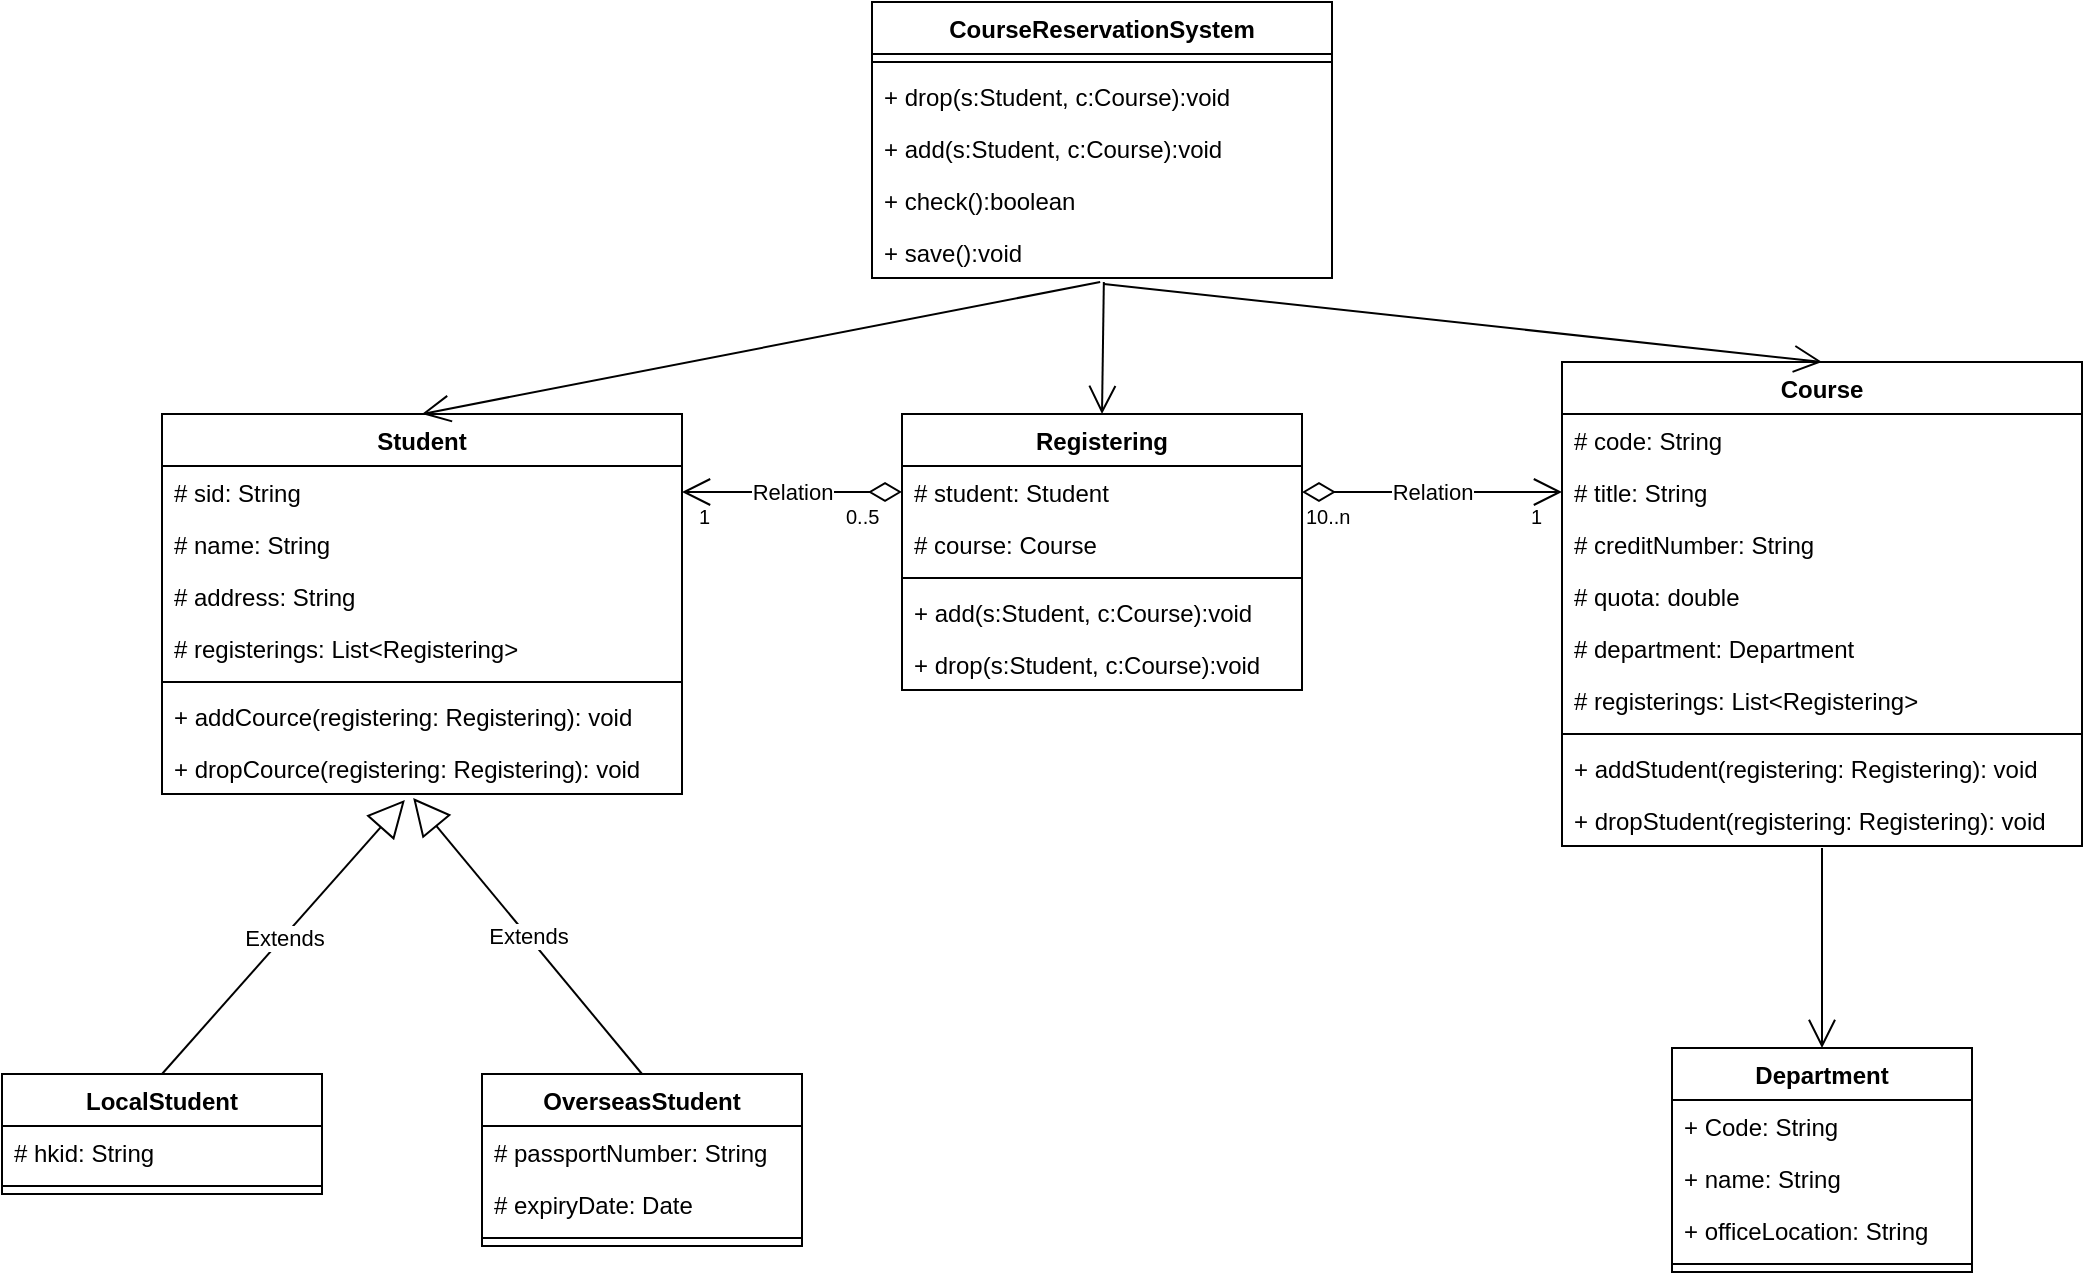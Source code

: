 <mxfile version="12.4.2" type="device" pages="1"><diagram id="a9Twob3nh44SQqS4Ewyl" name="Page-1"><mxGraphModel dx="2249" dy="713" grid="1" gridSize="10" guides="1" tooltips="1" connect="1" arrows="1" fold="1" page="1" pageScale="1" pageWidth="827" pageHeight="1169" math="0" shadow="0"><root><mxCell id="0"/><mxCell id="1" parent="0"/><mxCell id="vNUPy47TxcecqYyo09zt-5" value="Course" style="swimlane;fontStyle=1;align=center;verticalAlign=top;childLayout=stackLayout;horizontal=1;startSize=26;horizontalStack=0;resizeParent=1;resizeParentMax=0;resizeLast=0;collapsible=1;marginBottom=0;" vertex="1" parent="1"><mxGeometry x="230" y="380" width="260" height="242" as="geometry"/></mxCell><mxCell id="vNUPy47TxcecqYyo09zt-6" value="# code: String" style="text;strokeColor=none;fillColor=none;align=left;verticalAlign=top;spacingLeft=4;spacingRight=4;overflow=hidden;rotatable=0;points=[[0,0.5],[1,0.5]];portConstraint=eastwest;" vertex="1" parent="vNUPy47TxcecqYyo09zt-5"><mxGeometry y="26" width="260" height="26" as="geometry"/></mxCell><mxCell id="vNUPy47TxcecqYyo09zt-37" value="# title: String" style="text;strokeColor=none;fillColor=none;align=left;verticalAlign=top;spacingLeft=4;spacingRight=4;overflow=hidden;rotatable=0;points=[[0,0.5],[1,0.5]];portConstraint=eastwest;" vertex="1" parent="vNUPy47TxcecqYyo09zt-5"><mxGeometry y="52" width="260" height="26" as="geometry"/></mxCell><mxCell id="vNUPy47TxcecqYyo09zt-39" value="# creditNumber: String" style="text;strokeColor=none;fillColor=none;align=left;verticalAlign=top;spacingLeft=4;spacingRight=4;overflow=hidden;rotatable=0;points=[[0,0.5],[1,0.5]];portConstraint=eastwest;" vertex="1" parent="vNUPy47TxcecqYyo09zt-5"><mxGeometry y="78" width="260" height="26" as="geometry"/></mxCell><mxCell id="vNUPy47TxcecqYyo09zt-38" value="# quota: double" style="text;strokeColor=none;fillColor=none;align=left;verticalAlign=top;spacingLeft=4;spacingRight=4;overflow=hidden;rotatable=0;points=[[0,0.5],[1,0.5]];portConstraint=eastwest;" vertex="1" parent="vNUPy47TxcecqYyo09zt-5"><mxGeometry y="104" width="260" height="26" as="geometry"/></mxCell><mxCell id="vNUPy47TxcecqYyo09zt-43" value="# department: Department" style="text;strokeColor=none;fillColor=none;align=left;verticalAlign=top;spacingLeft=4;spacingRight=4;overflow=hidden;rotatable=0;points=[[0,0.5],[1,0.5]];portConstraint=eastwest;" vertex="1" parent="vNUPy47TxcecqYyo09zt-5"><mxGeometry y="130" width="260" height="26" as="geometry"/></mxCell><mxCell id="vNUPy47TxcecqYyo09zt-54" value="# registerings: List&lt;Registering&gt;" style="text;strokeColor=none;fillColor=none;align=left;verticalAlign=top;spacingLeft=4;spacingRight=4;overflow=hidden;rotatable=0;points=[[0,0.5],[1,0.5]];portConstraint=eastwest;" vertex="1" parent="vNUPy47TxcecqYyo09zt-5"><mxGeometry y="156" width="260" height="26" as="geometry"/></mxCell><mxCell id="vNUPy47TxcecqYyo09zt-7" value="" style="line;strokeWidth=1;fillColor=none;align=left;verticalAlign=middle;spacingTop=-1;spacingLeft=3;spacingRight=3;rotatable=0;labelPosition=right;points=[];portConstraint=eastwest;" vertex="1" parent="vNUPy47TxcecqYyo09zt-5"><mxGeometry y="182" width="260" height="8" as="geometry"/></mxCell><mxCell id="vNUPy47TxcecqYyo09zt-8" value="+ addStudent(registering: Registering): void" style="text;strokeColor=none;fillColor=none;align=left;verticalAlign=top;spacingLeft=4;spacingRight=4;overflow=hidden;rotatable=0;points=[[0,0.5],[1,0.5]];portConstraint=eastwest;" vertex="1" parent="vNUPy47TxcecqYyo09zt-5"><mxGeometry y="190" width="260" height="26" as="geometry"/></mxCell><mxCell id="vNUPy47TxcecqYyo09zt-53" value="+ dropStudent(registering: Registering): void" style="text;strokeColor=none;fillColor=none;align=left;verticalAlign=top;spacingLeft=4;spacingRight=4;overflow=hidden;rotatable=0;points=[[0,0.5],[1,0.5]];portConstraint=eastwest;" vertex="1" parent="vNUPy47TxcecqYyo09zt-5"><mxGeometry y="216" width="260" height="26" as="geometry"/></mxCell><mxCell id="vNUPy47TxcecqYyo09zt-9" value="LocalStudent" style="swimlane;fontStyle=1;align=center;verticalAlign=top;childLayout=stackLayout;horizontal=1;startSize=26;horizontalStack=0;resizeParent=1;resizeParentMax=0;resizeLast=0;collapsible=1;marginBottom=0;" vertex="1" parent="1"><mxGeometry x="-550" y="736" width="160" height="60" as="geometry"/></mxCell><mxCell id="vNUPy47TxcecqYyo09zt-10" value="# hkid: String" style="text;strokeColor=none;fillColor=none;align=left;verticalAlign=top;spacingLeft=4;spacingRight=4;overflow=hidden;rotatable=0;points=[[0,0.5],[1,0.5]];portConstraint=eastwest;" vertex="1" parent="vNUPy47TxcecqYyo09zt-9"><mxGeometry y="26" width="160" height="26" as="geometry"/></mxCell><mxCell id="vNUPy47TxcecqYyo09zt-11" value="" style="line;strokeWidth=1;fillColor=none;align=left;verticalAlign=middle;spacingTop=-1;spacingLeft=3;spacingRight=3;rotatable=0;labelPosition=right;points=[];portConstraint=eastwest;" vertex="1" parent="vNUPy47TxcecqYyo09zt-9"><mxGeometry y="52" width="160" height="8" as="geometry"/></mxCell><mxCell id="vNUPy47TxcecqYyo09zt-13" value="OverseasStudent" style="swimlane;fontStyle=1;align=center;verticalAlign=top;childLayout=stackLayout;horizontal=1;startSize=26;horizontalStack=0;resizeParent=1;resizeParentMax=0;resizeLast=0;collapsible=1;marginBottom=0;" vertex="1" parent="1"><mxGeometry x="-310" y="736" width="160" height="86" as="geometry"/></mxCell><mxCell id="vNUPy47TxcecqYyo09zt-35" value="# passportNumber: String" style="text;strokeColor=none;fillColor=none;align=left;verticalAlign=top;spacingLeft=4;spacingRight=4;overflow=hidden;rotatable=0;points=[[0,0.5],[1,0.5]];portConstraint=eastwest;" vertex="1" parent="vNUPy47TxcecqYyo09zt-13"><mxGeometry y="26" width="160" height="26" as="geometry"/></mxCell><mxCell id="vNUPy47TxcecqYyo09zt-14" value="# expiryDate: Date" style="text;strokeColor=none;fillColor=none;align=left;verticalAlign=top;spacingLeft=4;spacingRight=4;overflow=hidden;rotatable=0;points=[[0,0.5],[1,0.5]];portConstraint=eastwest;" vertex="1" parent="vNUPy47TxcecqYyo09zt-13"><mxGeometry y="52" width="160" height="26" as="geometry"/></mxCell><mxCell id="vNUPy47TxcecqYyo09zt-15" value="" style="line;strokeWidth=1;fillColor=none;align=left;verticalAlign=middle;spacingTop=-1;spacingLeft=3;spacingRight=3;rotatable=0;labelPosition=right;points=[];portConstraint=eastwest;" vertex="1" parent="vNUPy47TxcecqYyo09zt-13"><mxGeometry y="78" width="160" height="8" as="geometry"/></mxCell><mxCell id="vNUPy47TxcecqYyo09zt-17" value="Department" style="swimlane;fontStyle=1;align=center;verticalAlign=top;childLayout=stackLayout;horizontal=1;startSize=26;horizontalStack=0;resizeParent=1;resizeParentMax=0;resizeLast=0;collapsible=1;marginBottom=0;" vertex="1" parent="1"><mxGeometry x="285" y="723" width="150" height="112" as="geometry"/></mxCell><mxCell id="vNUPy47TxcecqYyo09zt-18" value="+ Code: String" style="text;strokeColor=none;fillColor=none;align=left;verticalAlign=top;spacingLeft=4;spacingRight=4;overflow=hidden;rotatable=0;points=[[0,0.5],[1,0.5]];portConstraint=eastwest;" vertex="1" parent="vNUPy47TxcecqYyo09zt-17"><mxGeometry y="26" width="150" height="26" as="geometry"/></mxCell><mxCell id="vNUPy47TxcecqYyo09zt-41" value="+ name: String" style="text;strokeColor=none;fillColor=none;align=left;verticalAlign=top;spacingLeft=4;spacingRight=4;overflow=hidden;rotatable=0;points=[[0,0.5],[1,0.5]];portConstraint=eastwest;" vertex="1" parent="vNUPy47TxcecqYyo09zt-17"><mxGeometry y="52" width="150" height="26" as="geometry"/></mxCell><mxCell id="vNUPy47TxcecqYyo09zt-40" value="+ officeLocation: String" style="text;strokeColor=none;fillColor=none;align=left;verticalAlign=top;spacingLeft=4;spacingRight=4;overflow=hidden;rotatable=0;points=[[0,0.5],[1,0.5]];portConstraint=eastwest;" vertex="1" parent="vNUPy47TxcecqYyo09zt-17"><mxGeometry y="78" width="150" height="26" as="geometry"/></mxCell><mxCell id="vNUPy47TxcecqYyo09zt-19" value="" style="line;strokeWidth=1;fillColor=none;align=left;verticalAlign=middle;spacingTop=-1;spacingLeft=3;spacingRight=3;rotatable=0;labelPosition=right;points=[];portConstraint=eastwest;" vertex="1" parent="vNUPy47TxcecqYyo09zt-17"><mxGeometry y="104" width="150" height="8" as="geometry"/></mxCell><mxCell id="vNUPy47TxcecqYyo09zt-29" value="Extends" style="endArrow=block;endSize=16;endFill=0;html=1;entryX=0.467;entryY=1.115;entryDx=0;entryDy=0;entryPerimeter=0;exitX=0.5;exitY=0;exitDx=0;exitDy=0;" edge="1" parent="1" source="vNUPy47TxcecqYyo09zt-9" target="vNUPy47TxcecqYyo09zt-42"><mxGeometry width="160" relative="1" as="geometry"><mxPoint x="-400" y="526" as="sourcePoint"/><mxPoint x="-240" y="526" as="targetPoint"/></mxGeometry></mxCell><mxCell id="vNUPy47TxcecqYyo09zt-1" value="Student" style="swimlane;fontStyle=1;align=center;verticalAlign=top;childLayout=stackLayout;horizontal=1;startSize=26;horizontalStack=0;resizeParent=1;resizeParentMax=0;resizeLast=0;collapsible=1;marginBottom=0;" vertex="1" parent="1"><mxGeometry x="-470" y="406" width="260" height="190" as="geometry"/></mxCell><mxCell id="vNUPy47TxcecqYyo09zt-2" value="# sid: String" style="text;strokeColor=none;fillColor=none;align=left;verticalAlign=top;spacingLeft=4;spacingRight=4;overflow=hidden;rotatable=0;points=[[0,0.5],[1,0.5]];portConstraint=eastwest;" vertex="1" parent="vNUPy47TxcecqYyo09zt-1"><mxGeometry y="26" width="260" height="26" as="geometry"/></mxCell><mxCell id="vNUPy47TxcecqYyo09zt-31" value="# name: String" style="text;strokeColor=none;fillColor=none;align=left;verticalAlign=top;spacingLeft=4;spacingRight=4;overflow=hidden;rotatable=0;points=[[0,0.5],[1,0.5]];portConstraint=eastwest;" vertex="1" parent="vNUPy47TxcecqYyo09zt-1"><mxGeometry y="52" width="260" height="26" as="geometry"/></mxCell><mxCell id="vNUPy47TxcecqYyo09zt-33" value="# address: String" style="text;strokeColor=none;fillColor=none;align=left;verticalAlign=top;spacingLeft=4;spacingRight=4;overflow=hidden;rotatable=0;points=[[0,0.5],[1,0.5]];portConstraint=eastwest;" vertex="1" parent="vNUPy47TxcecqYyo09zt-1"><mxGeometry y="78" width="260" height="26" as="geometry"/></mxCell><mxCell id="vNUPy47TxcecqYyo09zt-36" value="# registerings: List&lt;Registering&gt;" style="text;strokeColor=none;fillColor=none;align=left;verticalAlign=top;spacingLeft=4;spacingRight=4;overflow=hidden;rotatable=0;points=[[0,0.5],[1,0.5]];portConstraint=eastwest;" vertex="1" parent="vNUPy47TxcecqYyo09zt-1"><mxGeometry y="104" width="260" height="26" as="geometry"/></mxCell><mxCell id="vNUPy47TxcecqYyo09zt-3" value="" style="line;strokeWidth=1;fillColor=none;align=left;verticalAlign=middle;spacingTop=-1;spacingLeft=3;spacingRight=3;rotatable=0;labelPosition=right;points=[];portConstraint=eastwest;" vertex="1" parent="vNUPy47TxcecqYyo09zt-1"><mxGeometry y="130" width="260" height="8" as="geometry"/></mxCell><mxCell id="vNUPy47TxcecqYyo09zt-4" value="+ addCource(registering: Registering): void" style="text;strokeColor=none;fillColor=none;align=left;verticalAlign=top;spacingLeft=4;spacingRight=4;overflow=hidden;rotatable=0;points=[[0,0.5],[1,0.5]];portConstraint=eastwest;" vertex="1" parent="vNUPy47TxcecqYyo09zt-1"><mxGeometry y="138" width="260" height="26" as="geometry"/></mxCell><mxCell id="vNUPy47TxcecqYyo09zt-42" value="+ dropCource(registering: Registering): void" style="text;strokeColor=none;fillColor=none;align=left;verticalAlign=top;spacingLeft=4;spacingRight=4;overflow=hidden;rotatable=0;points=[[0,0.5],[1,0.5]];portConstraint=eastwest;" vertex="1" parent="vNUPy47TxcecqYyo09zt-1"><mxGeometry y="164" width="260" height="26" as="geometry"/></mxCell><mxCell id="vNUPy47TxcecqYyo09zt-30" value="Extends" style="endArrow=block;endSize=16;endFill=0;html=1;entryX=0.483;entryY=1.077;entryDx=0;entryDy=0;entryPerimeter=0;exitX=0.5;exitY=0;exitDx=0;exitDy=0;" edge="1" parent="1" source="vNUPy47TxcecqYyo09zt-13" target="vNUPy47TxcecqYyo09zt-42"><mxGeometry width="160" relative="1" as="geometry"><mxPoint x="-360" y="616" as="sourcePoint"/><mxPoint x="-241.92" y="502.988" as="targetPoint"/></mxGeometry></mxCell><mxCell id="vNUPy47TxcecqYyo09zt-44" value="Registering" style="swimlane;fontStyle=1;align=center;verticalAlign=top;childLayout=stackLayout;horizontal=1;startSize=26;horizontalStack=0;resizeParent=1;resizeParentMax=0;resizeLast=0;collapsible=1;marginBottom=0;" vertex="1" parent="1"><mxGeometry x="-100" y="406" width="200" height="138" as="geometry"/></mxCell><mxCell id="vNUPy47TxcecqYyo09zt-45" value="# student: Student" style="text;strokeColor=none;fillColor=none;align=left;verticalAlign=top;spacingLeft=4;spacingRight=4;overflow=hidden;rotatable=0;points=[[0,0.5],[1,0.5]];portConstraint=eastwest;" vertex="1" parent="vNUPy47TxcecqYyo09zt-44"><mxGeometry y="26" width="200" height="26" as="geometry"/></mxCell><mxCell id="vNUPy47TxcecqYyo09zt-46" value="# course: Course" style="text;strokeColor=none;fillColor=none;align=left;verticalAlign=top;spacingLeft=4;spacingRight=4;overflow=hidden;rotatable=0;points=[[0,0.5],[1,0.5]];portConstraint=eastwest;" vertex="1" parent="vNUPy47TxcecqYyo09zt-44"><mxGeometry y="52" width="200" height="26" as="geometry"/></mxCell><mxCell id="vNUPy47TxcecqYyo09zt-50" value="" style="line;strokeWidth=1;fillColor=none;align=left;verticalAlign=middle;spacingTop=-1;spacingLeft=3;spacingRight=3;rotatable=0;labelPosition=right;points=[];portConstraint=eastwest;" vertex="1" parent="vNUPy47TxcecqYyo09zt-44"><mxGeometry y="78" width="200" height="8" as="geometry"/></mxCell><mxCell id="vNUPy47TxcecqYyo09zt-64" value="+ add(s:Student, c:Course):void" style="text;strokeColor=none;fillColor=none;align=left;verticalAlign=top;spacingLeft=4;spacingRight=4;overflow=hidden;rotatable=0;points=[[0,0.5],[1,0.5]];portConstraint=eastwest;" vertex="1" parent="vNUPy47TxcecqYyo09zt-44"><mxGeometry y="86" width="200" height="26" as="geometry"/></mxCell><mxCell id="vNUPy47TxcecqYyo09zt-65" value="+ drop(s:Student, c:Course):void" style="text;strokeColor=none;fillColor=none;align=left;verticalAlign=top;spacingLeft=4;spacingRight=4;overflow=hidden;rotatable=0;points=[[0,0.5],[1,0.5]];portConstraint=eastwest;" vertex="1" parent="vNUPy47TxcecqYyo09zt-44"><mxGeometry y="112" width="200" height="26" as="geometry"/></mxCell><mxCell id="vNUPy47TxcecqYyo09zt-58" value="Relation" style="endArrow=open;html=1;endSize=12;startArrow=diamondThin;startSize=14;startFill=0;edgeStyle=orthogonalEdgeStyle;entryX=1;entryY=0.5;entryDx=0;entryDy=0;exitX=0;exitY=0.5;exitDx=0;exitDy=0;" edge="1" parent="1" source="vNUPy47TxcecqYyo09zt-45" target="vNUPy47TxcecqYyo09zt-2"><mxGeometry relative="1" as="geometry"><mxPoint x="-190" y="556" as="sourcePoint"/><mxPoint x="-30" y="556" as="targetPoint"/></mxGeometry></mxCell><mxCell id="vNUPy47TxcecqYyo09zt-59" value="0..5" style="resizable=0;html=1;align=left;verticalAlign=top;labelBackgroundColor=#ffffff;fontSize=10;" connectable="0" vertex="1" parent="vNUPy47TxcecqYyo09zt-58"><mxGeometry x="-1" relative="1" as="geometry"><mxPoint x="-30" as="offset"/></mxGeometry></mxCell><mxCell id="vNUPy47TxcecqYyo09zt-60" value="1" style="resizable=0;html=1;align=right;verticalAlign=top;labelBackgroundColor=#ffffff;fontSize=10;" connectable="0" vertex="1" parent="vNUPy47TxcecqYyo09zt-58"><mxGeometry x="1" relative="1" as="geometry"><mxPoint x="14" as="offset"/></mxGeometry></mxCell><mxCell id="vNUPy47TxcecqYyo09zt-61" value="Relation" style="endArrow=open;html=1;endSize=12;startArrow=diamondThin;startSize=14;startFill=0;edgeStyle=orthogonalEdgeStyle;entryX=0;entryY=0.5;entryDx=0;entryDy=0;exitX=1;exitY=0.5;exitDx=0;exitDy=0;" edge="1" parent="1" source="vNUPy47TxcecqYyo09zt-45" target="vNUPy47TxcecqYyo09zt-37"><mxGeometry relative="1" as="geometry"><mxPoint x="110" y="566" as="sourcePoint"/><mxPoint x="-20" y="566" as="targetPoint"/></mxGeometry></mxCell><mxCell id="vNUPy47TxcecqYyo09zt-62" value="10..n" style="resizable=0;html=1;align=left;verticalAlign=top;labelBackgroundColor=#ffffff;fontSize=10;" connectable="0" vertex="1" parent="vNUPy47TxcecqYyo09zt-61"><mxGeometry x="-1" relative="1" as="geometry"><mxPoint as="offset"/></mxGeometry></mxCell><mxCell id="vNUPy47TxcecqYyo09zt-63" value="1" style="resizable=0;html=1;align=right;verticalAlign=top;labelBackgroundColor=#ffffff;fontSize=10;" connectable="0" vertex="1" parent="vNUPy47TxcecqYyo09zt-61"><mxGeometry x="1" relative="1" as="geometry"><mxPoint x="-10" as="offset"/></mxGeometry></mxCell><mxCell id="vNUPy47TxcecqYyo09zt-68" value="" style="endArrow=open;endFill=1;endSize=12;html=1;entryX=0.5;entryY=0;entryDx=0;entryDy=0;" edge="1" parent="1" target="vNUPy47TxcecqYyo09zt-17"><mxGeometry width="160" relative="1" as="geometry"><mxPoint x="360" y="623" as="sourcePoint"/><mxPoint x="260" y="696" as="targetPoint"/></mxGeometry></mxCell><mxCell id="vNUPy47TxcecqYyo09zt-73" value="CourseReservationSystem" style="swimlane;fontStyle=1;align=center;verticalAlign=top;childLayout=stackLayout;horizontal=1;startSize=26;horizontalStack=0;resizeParent=1;resizeParentMax=0;resizeLast=0;collapsible=1;marginBottom=0;" vertex="1" parent="1"><mxGeometry x="-115" y="200" width="230" height="138" as="geometry"/></mxCell><mxCell id="vNUPy47TxcecqYyo09zt-75" value="" style="line;strokeWidth=1;fillColor=none;align=left;verticalAlign=middle;spacingTop=-1;spacingLeft=3;spacingRight=3;rotatable=0;labelPosition=right;points=[];portConstraint=eastwest;" vertex="1" parent="vNUPy47TxcecqYyo09zt-73"><mxGeometry y="26" width="230" height="8" as="geometry"/></mxCell><mxCell id="vNUPy47TxcecqYyo09zt-79" value="+ drop(s:Student, c:Course):void" style="text;strokeColor=none;fillColor=none;align=left;verticalAlign=top;spacingLeft=4;spacingRight=4;overflow=hidden;rotatable=0;points=[[0,0.5],[1,0.5]];portConstraint=eastwest;" vertex="1" parent="vNUPy47TxcecqYyo09zt-73"><mxGeometry y="34" width="230" height="26" as="geometry"/></mxCell><mxCell id="vNUPy47TxcecqYyo09zt-78" value="+ add(s:Student, c:Course):void" style="text;strokeColor=none;fillColor=none;align=left;verticalAlign=top;spacingLeft=4;spacingRight=4;overflow=hidden;rotatable=0;points=[[0,0.5],[1,0.5]];portConstraint=eastwest;" vertex="1" parent="vNUPy47TxcecqYyo09zt-73"><mxGeometry y="60" width="230" height="26" as="geometry"/></mxCell><mxCell id="vNUPy47TxcecqYyo09zt-84" value="+ check():boolean" style="text;strokeColor=none;fillColor=none;align=left;verticalAlign=top;spacingLeft=4;spacingRight=4;overflow=hidden;rotatable=0;points=[[0,0.5],[1,0.5]];portConstraint=eastwest;" vertex="1" parent="vNUPy47TxcecqYyo09zt-73"><mxGeometry y="86" width="230" height="26" as="geometry"/></mxCell><mxCell id="vNUPy47TxcecqYyo09zt-80" value="+ save():void" style="text;strokeColor=none;fillColor=none;align=left;verticalAlign=top;spacingLeft=4;spacingRight=4;overflow=hidden;rotatable=0;points=[[0,0.5],[1,0.5]];portConstraint=eastwest;" vertex="1" parent="vNUPy47TxcecqYyo09zt-73"><mxGeometry y="112" width="230" height="26" as="geometry"/></mxCell><mxCell id="vNUPy47TxcecqYyo09zt-81" value="" style="endArrow=open;endFill=1;endSize=12;html=1;entryX=0.5;entryY=0;entryDx=0;entryDy=0;exitX=0.496;exitY=1.077;exitDx=0;exitDy=0;exitPerimeter=0;" edge="1" parent="1" source="vNUPy47TxcecqYyo09zt-80" target="vNUPy47TxcecqYyo09zt-1"><mxGeometry width="160" relative="1" as="geometry"><mxPoint x="-180" y="310" as="sourcePoint"/><mxPoint x="-20" y="310" as="targetPoint"/></mxGeometry></mxCell><mxCell id="vNUPy47TxcecqYyo09zt-82" value="" style="endArrow=open;endFill=1;endSize=12;html=1;entryX=0.5;entryY=0;entryDx=0;entryDy=0;exitX=0.504;exitY=1.077;exitDx=0;exitDy=0;exitPerimeter=0;" edge="1" parent="1" source="vNUPy47TxcecqYyo09zt-80" target="vNUPy47TxcecqYyo09zt-44"><mxGeometry width="160" relative="1" as="geometry"><mxPoint y="260" as="sourcePoint"/><mxPoint x="-330" y="416" as="targetPoint"/></mxGeometry></mxCell><mxCell id="vNUPy47TxcecqYyo09zt-83" value="" style="endArrow=open;endFill=1;endSize=12;html=1;entryX=0.5;entryY=0;entryDx=0;entryDy=0;exitX=0.504;exitY=1.115;exitDx=0;exitDy=0;exitPerimeter=0;" edge="1" parent="1" source="vNUPy47TxcecqYyo09zt-80" target="vNUPy47TxcecqYyo09zt-5"><mxGeometry width="160" relative="1" as="geometry"><mxPoint y="260" as="sourcePoint"/><mxPoint x="10" y="416" as="targetPoint"/></mxGeometry></mxCell></root></mxGraphModel></diagram></mxfile>